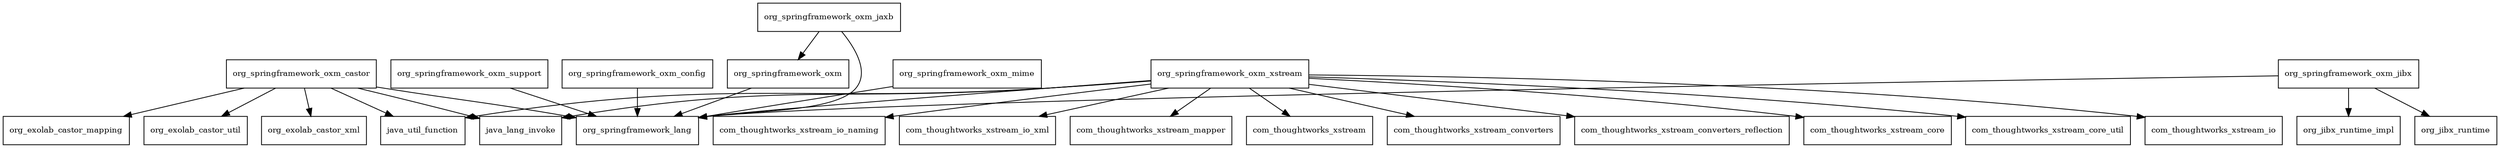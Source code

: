 digraph spring_oxm_5_0_2_RELEASE_package_dependencies {
  node [shape = box, fontsize=10.0];
  org_springframework_oxm -> org_springframework_lang;
  org_springframework_oxm_castor -> java_lang_invoke;
  org_springframework_oxm_castor -> java_util_function;
  org_springframework_oxm_castor -> org_exolab_castor_mapping;
  org_springframework_oxm_castor -> org_exolab_castor_util;
  org_springframework_oxm_castor -> org_exolab_castor_xml;
  org_springframework_oxm_castor -> org_springframework_lang;
  org_springframework_oxm_config -> org_springframework_lang;
  org_springframework_oxm_jaxb -> org_springframework_lang;
  org_springframework_oxm_jaxb -> org_springframework_oxm;
  org_springframework_oxm_jibx -> org_jibx_runtime;
  org_springframework_oxm_jibx -> org_jibx_runtime_impl;
  org_springframework_oxm_jibx -> org_springframework_lang;
  org_springframework_oxm_mime -> org_springframework_lang;
  org_springframework_oxm_support -> org_springframework_lang;
  org_springframework_oxm_xstream -> com_thoughtworks_xstream;
  org_springframework_oxm_xstream -> com_thoughtworks_xstream_converters;
  org_springframework_oxm_xstream -> com_thoughtworks_xstream_converters_reflection;
  org_springframework_oxm_xstream -> com_thoughtworks_xstream_core;
  org_springframework_oxm_xstream -> com_thoughtworks_xstream_core_util;
  org_springframework_oxm_xstream -> com_thoughtworks_xstream_io;
  org_springframework_oxm_xstream -> com_thoughtworks_xstream_io_naming;
  org_springframework_oxm_xstream -> com_thoughtworks_xstream_io_xml;
  org_springframework_oxm_xstream -> com_thoughtworks_xstream_mapper;
  org_springframework_oxm_xstream -> java_lang_invoke;
  org_springframework_oxm_xstream -> java_util_function;
  org_springframework_oxm_xstream -> org_springframework_lang;
}
